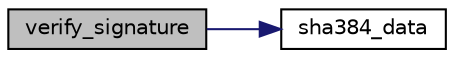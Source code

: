 digraph "verify_signature"
{
 // LATEX_PDF_SIZE
  edge [fontname="Helvetica",fontsize="10",labelfontname="Helvetica",labelfontsize="10"];
  node [fontname="Helvetica",fontsize="10",shape=record];
  rankdir="LR";
  Node1 [label="verify_signature",height=0.2,width=0.4,color="black", fillcolor="grey75", style="filled", fontcolor="black",tooltip="Verifies if SHA384(data) == decrypt(signature,pub_key)"];
  Node1 -> Node2 [color="midnightblue",fontsize="10",style="solid",fontname="Helvetica"];
  Node2 [label="sha384_data",height=0.2,width=0.4,color="black", fillcolor="white", style="filled",URL="$hash_8h.html#a67d06acefe39c395887f87d76bed5ba3",tooltip="Apply the SHA384 algorithm on a 'data' of size 'len_data'."];
}

